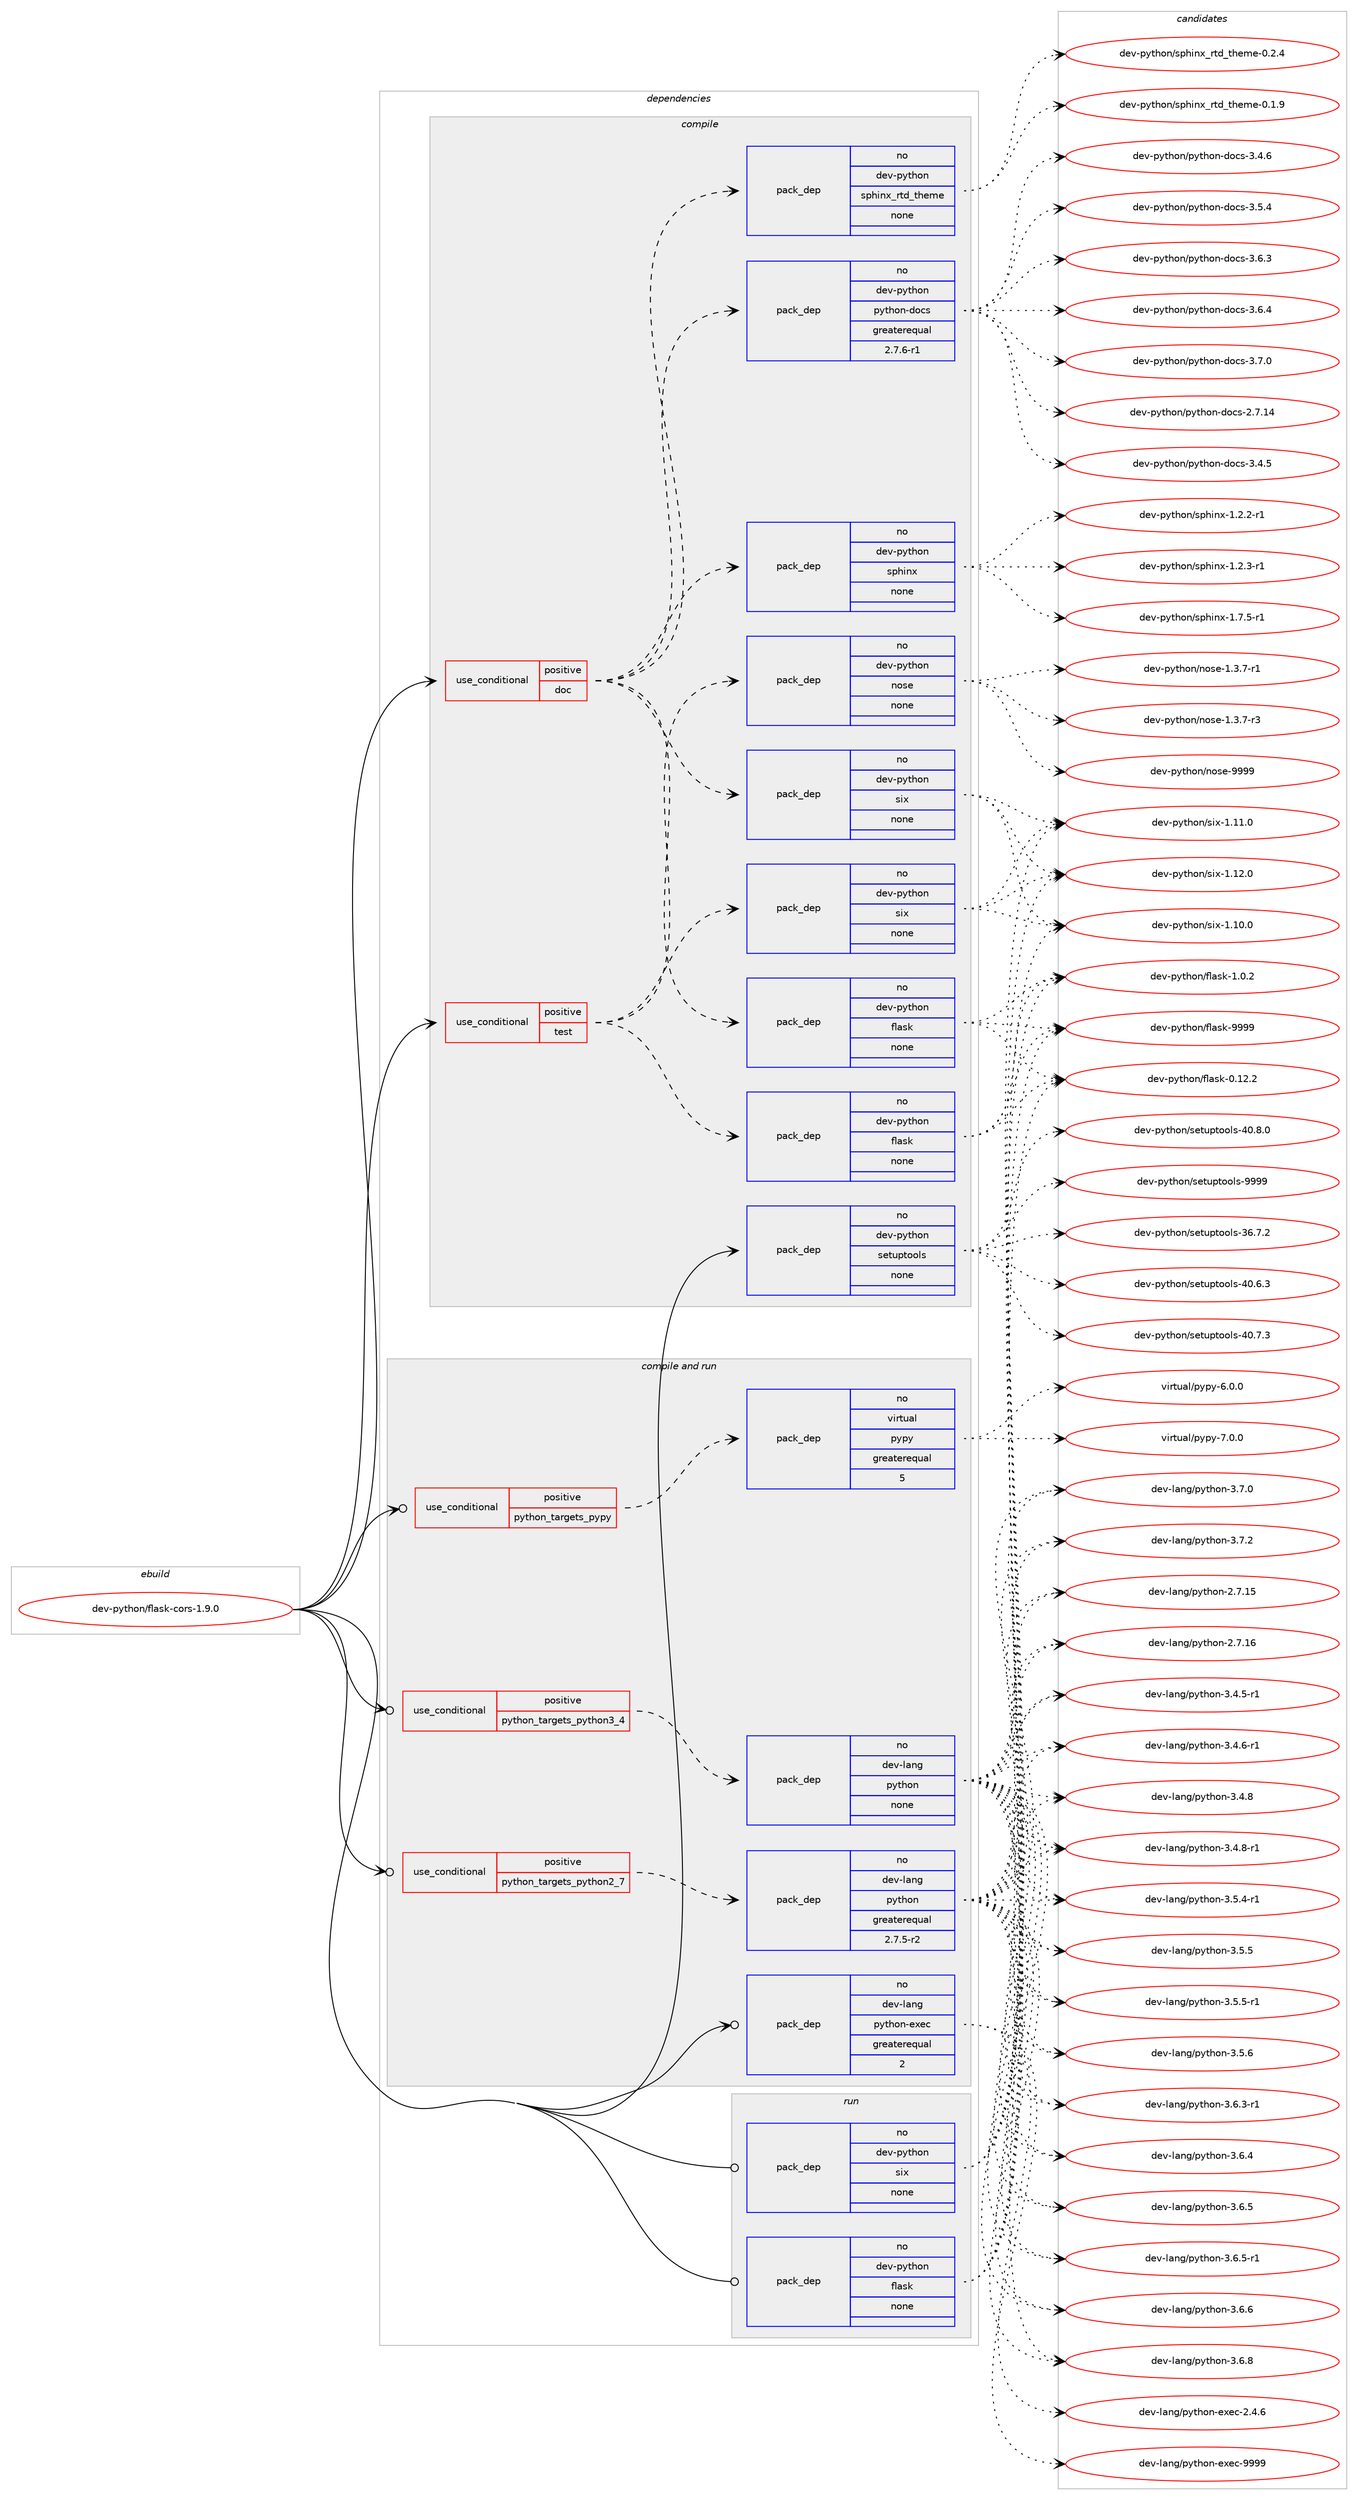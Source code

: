 digraph prolog {

# *************
# Graph options
# *************

newrank=true;
concentrate=true;
compound=true;
graph [rankdir=LR,fontname=Helvetica,fontsize=10,ranksep=1.5];#, ranksep=2.5, nodesep=0.2];
edge  [arrowhead=vee];
node  [fontname=Helvetica,fontsize=10];

# **********
# The ebuild
# **********

subgraph cluster_leftcol {
color=gray;
rank=same;
label=<<i>ebuild</i>>;
id [label="dev-python/flask-cors-1.9.0", color=red, width=4, href="../dev-python/flask-cors-1.9.0.svg"];
}

# ****************
# The dependencies
# ****************

subgraph cluster_midcol {
color=gray;
label=<<i>dependencies</i>>;
subgraph cluster_compile {
fillcolor="#eeeeee";
style=filled;
label=<<i>compile</i>>;
subgraph cond374361 {
dependency1409405 [label=<<TABLE BORDER="0" CELLBORDER="1" CELLSPACING="0" CELLPADDING="4"><TR><TD ROWSPAN="3" CELLPADDING="10">use_conditional</TD></TR><TR><TD>positive</TD></TR><TR><TD>doc</TD></TR></TABLE>>, shape=none, color=red];
subgraph pack1011785 {
dependency1409406 [label=<<TABLE BORDER="0" CELLBORDER="1" CELLSPACING="0" CELLPADDING="4" WIDTH="220"><TR><TD ROWSPAN="6" CELLPADDING="30">pack_dep</TD></TR><TR><TD WIDTH="110">no</TD></TR><TR><TD>dev-python</TD></TR><TR><TD>flask</TD></TR><TR><TD>none</TD></TR><TR><TD></TD></TR></TABLE>>, shape=none, color=blue];
}
dependency1409405:e -> dependency1409406:w [weight=20,style="dashed",arrowhead="vee"];
subgraph pack1011786 {
dependency1409407 [label=<<TABLE BORDER="0" CELLBORDER="1" CELLSPACING="0" CELLPADDING="4" WIDTH="220"><TR><TD ROWSPAN="6" CELLPADDING="30">pack_dep</TD></TR><TR><TD WIDTH="110">no</TD></TR><TR><TD>dev-python</TD></TR><TR><TD>six</TD></TR><TR><TD>none</TD></TR><TR><TD></TD></TR></TABLE>>, shape=none, color=blue];
}
dependency1409405:e -> dependency1409407:w [weight=20,style="dashed",arrowhead="vee"];
subgraph pack1011787 {
dependency1409408 [label=<<TABLE BORDER="0" CELLBORDER="1" CELLSPACING="0" CELLPADDING="4" WIDTH="220"><TR><TD ROWSPAN="6" CELLPADDING="30">pack_dep</TD></TR><TR><TD WIDTH="110">no</TD></TR><TR><TD>dev-python</TD></TR><TR><TD>sphinx</TD></TR><TR><TD>none</TD></TR><TR><TD></TD></TR></TABLE>>, shape=none, color=blue];
}
dependency1409405:e -> dependency1409408:w [weight=20,style="dashed",arrowhead="vee"];
subgraph pack1011788 {
dependency1409409 [label=<<TABLE BORDER="0" CELLBORDER="1" CELLSPACING="0" CELLPADDING="4" WIDTH="220"><TR><TD ROWSPAN="6" CELLPADDING="30">pack_dep</TD></TR><TR><TD WIDTH="110">no</TD></TR><TR><TD>dev-python</TD></TR><TR><TD>python-docs</TD></TR><TR><TD>greaterequal</TD></TR><TR><TD>2.7.6-r1</TD></TR></TABLE>>, shape=none, color=blue];
}
dependency1409405:e -> dependency1409409:w [weight=20,style="dashed",arrowhead="vee"];
subgraph pack1011789 {
dependency1409410 [label=<<TABLE BORDER="0" CELLBORDER="1" CELLSPACING="0" CELLPADDING="4" WIDTH="220"><TR><TD ROWSPAN="6" CELLPADDING="30">pack_dep</TD></TR><TR><TD WIDTH="110">no</TD></TR><TR><TD>dev-python</TD></TR><TR><TD>sphinx_rtd_theme</TD></TR><TR><TD>none</TD></TR><TR><TD></TD></TR></TABLE>>, shape=none, color=blue];
}
dependency1409405:e -> dependency1409410:w [weight=20,style="dashed",arrowhead="vee"];
}
id:e -> dependency1409405:w [weight=20,style="solid",arrowhead="vee"];
subgraph cond374362 {
dependency1409411 [label=<<TABLE BORDER="0" CELLBORDER="1" CELLSPACING="0" CELLPADDING="4"><TR><TD ROWSPAN="3" CELLPADDING="10">use_conditional</TD></TR><TR><TD>positive</TD></TR><TR><TD>test</TD></TR></TABLE>>, shape=none, color=red];
subgraph pack1011790 {
dependency1409412 [label=<<TABLE BORDER="0" CELLBORDER="1" CELLSPACING="0" CELLPADDING="4" WIDTH="220"><TR><TD ROWSPAN="6" CELLPADDING="30">pack_dep</TD></TR><TR><TD WIDTH="110">no</TD></TR><TR><TD>dev-python</TD></TR><TR><TD>flask</TD></TR><TR><TD>none</TD></TR><TR><TD></TD></TR></TABLE>>, shape=none, color=blue];
}
dependency1409411:e -> dependency1409412:w [weight=20,style="dashed",arrowhead="vee"];
subgraph pack1011791 {
dependency1409413 [label=<<TABLE BORDER="0" CELLBORDER="1" CELLSPACING="0" CELLPADDING="4" WIDTH="220"><TR><TD ROWSPAN="6" CELLPADDING="30">pack_dep</TD></TR><TR><TD WIDTH="110">no</TD></TR><TR><TD>dev-python</TD></TR><TR><TD>six</TD></TR><TR><TD>none</TD></TR><TR><TD></TD></TR></TABLE>>, shape=none, color=blue];
}
dependency1409411:e -> dependency1409413:w [weight=20,style="dashed",arrowhead="vee"];
subgraph pack1011792 {
dependency1409414 [label=<<TABLE BORDER="0" CELLBORDER="1" CELLSPACING="0" CELLPADDING="4" WIDTH="220"><TR><TD ROWSPAN="6" CELLPADDING="30">pack_dep</TD></TR><TR><TD WIDTH="110">no</TD></TR><TR><TD>dev-python</TD></TR><TR><TD>nose</TD></TR><TR><TD>none</TD></TR><TR><TD></TD></TR></TABLE>>, shape=none, color=blue];
}
dependency1409411:e -> dependency1409414:w [weight=20,style="dashed",arrowhead="vee"];
}
id:e -> dependency1409411:w [weight=20,style="solid",arrowhead="vee"];
subgraph pack1011793 {
dependency1409415 [label=<<TABLE BORDER="0" CELLBORDER="1" CELLSPACING="0" CELLPADDING="4" WIDTH="220"><TR><TD ROWSPAN="6" CELLPADDING="30">pack_dep</TD></TR><TR><TD WIDTH="110">no</TD></TR><TR><TD>dev-python</TD></TR><TR><TD>setuptools</TD></TR><TR><TD>none</TD></TR><TR><TD></TD></TR></TABLE>>, shape=none, color=blue];
}
id:e -> dependency1409415:w [weight=20,style="solid",arrowhead="vee"];
}
subgraph cluster_compileandrun {
fillcolor="#eeeeee";
style=filled;
label=<<i>compile and run</i>>;
subgraph cond374363 {
dependency1409416 [label=<<TABLE BORDER="0" CELLBORDER="1" CELLSPACING="0" CELLPADDING="4"><TR><TD ROWSPAN="3" CELLPADDING="10">use_conditional</TD></TR><TR><TD>positive</TD></TR><TR><TD>python_targets_pypy</TD></TR></TABLE>>, shape=none, color=red];
subgraph pack1011794 {
dependency1409417 [label=<<TABLE BORDER="0" CELLBORDER="1" CELLSPACING="0" CELLPADDING="4" WIDTH="220"><TR><TD ROWSPAN="6" CELLPADDING="30">pack_dep</TD></TR><TR><TD WIDTH="110">no</TD></TR><TR><TD>virtual</TD></TR><TR><TD>pypy</TD></TR><TR><TD>greaterequal</TD></TR><TR><TD>5</TD></TR></TABLE>>, shape=none, color=blue];
}
dependency1409416:e -> dependency1409417:w [weight=20,style="dashed",arrowhead="vee"];
}
id:e -> dependency1409416:w [weight=20,style="solid",arrowhead="odotvee"];
subgraph cond374364 {
dependency1409418 [label=<<TABLE BORDER="0" CELLBORDER="1" CELLSPACING="0" CELLPADDING="4"><TR><TD ROWSPAN="3" CELLPADDING="10">use_conditional</TD></TR><TR><TD>positive</TD></TR><TR><TD>python_targets_python2_7</TD></TR></TABLE>>, shape=none, color=red];
subgraph pack1011795 {
dependency1409419 [label=<<TABLE BORDER="0" CELLBORDER="1" CELLSPACING="0" CELLPADDING="4" WIDTH="220"><TR><TD ROWSPAN="6" CELLPADDING="30">pack_dep</TD></TR><TR><TD WIDTH="110">no</TD></TR><TR><TD>dev-lang</TD></TR><TR><TD>python</TD></TR><TR><TD>greaterequal</TD></TR><TR><TD>2.7.5-r2</TD></TR></TABLE>>, shape=none, color=blue];
}
dependency1409418:e -> dependency1409419:w [weight=20,style="dashed",arrowhead="vee"];
}
id:e -> dependency1409418:w [weight=20,style="solid",arrowhead="odotvee"];
subgraph cond374365 {
dependency1409420 [label=<<TABLE BORDER="0" CELLBORDER="1" CELLSPACING="0" CELLPADDING="4"><TR><TD ROWSPAN="3" CELLPADDING="10">use_conditional</TD></TR><TR><TD>positive</TD></TR><TR><TD>python_targets_python3_4</TD></TR></TABLE>>, shape=none, color=red];
subgraph pack1011796 {
dependency1409421 [label=<<TABLE BORDER="0" CELLBORDER="1" CELLSPACING="0" CELLPADDING="4" WIDTH="220"><TR><TD ROWSPAN="6" CELLPADDING="30">pack_dep</TD></TR><TR><TD WIDTH="110">no</TD></TR><TR><TD>dev-lang</TD></TR><TR><TD>python</TD></TR><TR><TD>none</TD></TR><TR><TD></TD></TR></TABLE>>, shape=none, color=blue];
}
dependency1409420:e -> dependency1409421:w [weight=20,style="dashed",arrowhead="vee"];
}
id:e -> dependency1409420:w [weight=20,style="solid",arrowhead="odotvee"];
subgraph pack1011797 {
dependency1409422 [label=<<TABLE BORDER="0" CELLBORDER="1" CELLSPACING="0" CELLPADDING="4" WIDTH="220"><TR><TD ROWSPAN="6" CELLPADDING="30">pack_dep</TD></TR><TR><TD WIDTH="110">no</TD></TR><TR><TD>dev-lang</TD></TR><TR><TD>python-exec</TD></TR><TR><TD>greaterequal</TD></TR><TR><TD>2</TD></TR></TABLE>>, shape=none, color=blue];
}
id:e -> dependency1409422:w [weight=20,style="solid",arrowhead="odotvee"];
}
subgraph cluster_run {
fillcolor="#eeeeee";
style=filled;
label=<<i>run</i>>;
subgraph pack1011798 {
dependency1409423 [label=<<TABLE BORDER="0" CELLBORDER="1" CELLSPACING="0" CELLPADDING="4" WIDTH="220"><TR><TD ROWSPAN="6" CELLPADDING="30">pack_dep</TD></TR><TR><TD WIDTH="110">no</TD></TR><TR><TD>dev-python</TD></TR><TR><TD>flask</TD></TR><TR><TD>none</TD></TR><TR><TD></TD></TR></TABLE>>, shape=none, color=blue];
}
id:e -> dependency1409423:w [weight=20,style="solid",arrowhead="odot"];
subgraph pack1011799 {
dependency1409424 [label=<<TABLE BORDER="0" CELLBORDER="1" CELLSPACING="0" CELLPADDING="4" WIDTH="220"><TR><TD ROWSPAN="6" CELLPADDING="30">pack_dep</TD></TR><TR><TD WIDTH="110">no</TD></TR><TR><TD>dev-python</TD></TR><TR><TD>six</TD></TR><TR><TD>none</TD></TR><TR><TD></TD></TR></TABLE>>, shape=none, color=blue];
}
id:e -> dependency1409424:w [weight=20,style="solid",arrowhead="odot"];
}
}

# **************
# The candidates
# **************

subgraph cluster_choices {
rank=same;
color=gray;
label=<<i>candidates</i>>;

subgraph choice1011785 {
color=black;
nodesep=1;
choice10010111845112121116104111110471021089711510745484649504650 [label="dev-python/flask-0.12.2", color=red, width=4,href="../dev-python/flask-0.12.2.svg"];
choice100101118451121211161041111104710210897115107454946484650 [label="dev-python/flask-1.0.2", color=red, width=4,href="../dev-python/flask-1.0.2.svg"];
choice1001011184511212111610411111047102108971151074557575757 [label="dev-python/flask-9999", color=red, width=4,href="../dev-python/flask-9999.svg"];
dependency1409406:e -> choice10010111845112121116104111110471021089711510745484649504650:w [style=dotted,weight="100"];
dependency1409406:e -> choice100101118451121211161041111104710210897115107454946484650:w [style=dotted,weight="100"];
dependency1409406:e -> choice1001011184511212111610411111047102108971151074557575757:w [style=dotted,weight="100"];
}
subgraph choice1011786 {
color=black;
nodesep=1;
choice100101118451121211161041111104711510512045494649484648 [label="dev-python/six-1.10.0", color=red, width=4,href="../dev-python/six-1.10.0.svg"];
choice100101118451121211161041111104711510512045494649494648 [label="dev-python/six-1.11.0", color=red, width=4,href="../dev-python/six-1.11.0.svg"];
choice100101118451121211161041111104711510512045494649504648 [label="dev-python/six-1.12.0", color=red, width=4,href="../dev-python/six-1.12.0.svg"];
dependency1409407:e -> choice100101118451121211161041111104711510512045494649484648:w [style=dotted,weight="100"];
dependency1409407:e -> choice100101118451121211161041111104711510512045494649494648:w [style=dotted,weight="100"];
dependency1409407:e -> choice100101118451121211161041111104711510512045494649504648:w [style=dotted,weight="100"];
}
subgraph choice1011787 {
color=black;
nodesep=1;
choice10010111845112121116104111110471151121041051101204549465046504511449 [label="dev-python/sphinx-1.2.2-r1", color=red, width=4,href="../dev-python/sphinx-1.2.2-r1.svg"];
choice10010111845112121116104111110471151121041051101204549465046514511449 [label="dev-python/sphinx-1.2.3-r1", color=red, width=4,href="../dev-python/sphinx-1.2.3-r1.svg"];
choice10010111845112121116104111110471151121041051101204549465546534511449 [label="dev-python/sphinx-1.7.5-r1", color=red, width=4,href="../dev-python/sphinx-1.7.5-r1.svg"];
dependency1409408:e -> choice10010111845112121116104111110471151121041051101204549465046504511449:w [style=dotted,weight="100"];
dependency1409408:e -> choice10010111845112121116104111110471151121041051101204549465046514511449:w [style=dotted,weight="100"];
dependency1409408:e -> choice10010111845112121116104111110471151121041051101204549465546534511449:w [style=dotted,weight="100"];
}
subgraph choice1011788 {
color=black;
nodesep=1;
choice1001011184511212111610411111047112121116104111110451001119911545504655464952 [label="dev-python/python-docs-2.7.14", color=red, width=4,href="../dev-python/python-docs-2.7.14.svg"];
choice10010111845112121116104111110471121211161041111104510011199115455146524653 [label="dev-python/python-docs-3.4.5", color=red, width=4,href="../dev-python/python-docs-3.4.5.svg"];
choice10010111845112121116104111110471121211161041111104510011199115455146524654 [label="dev-python/python-docs-3.4.6", color=red, width=4,href="../dev-python/python-docs-3.4.6.svg"];
choice10010111845112121116104111110471121211161041111104510011199115455146534652 [label="dev-python/python-docs-3.5.4", color=red, width=4,href="../dev-python/python-docs-3.5.4.svg"];
choice10010111845112121116104111110471121211161041111104510011199115455146544651 [label="dev-python/python-docs-3.6.3", color=red, width=4,href="../dev-python/python-docs-3.6.3.svg"];
choice10010111845112121116104111110471121211161041111104510011199115455146544652 [label="dev-python/python-docs-3.6.4", color=red, width=4,href="../dev-python/python-docs-3.6.4.svg"];
choice10010111845112121116104111110471121211161041111104510011199115455146554648 [label="dev-python/python-docs-3.7.0", color=red, width=4,href="../dev-python/python-docs-3.7.0.svg"];
dependency1409409:e -> choice1001011184511212111610411111047112121116104111110451001119911545504655464952:w [style=dotted,weight="100"];
dependency1409409:e -> choice10010111845112121116104111110471121211161041111104510011199115455146524653:w [style=dotted,weight="100"];
dependency1409409:e -> choice10010111845112121116104111110471121211161041111104510011199115455146524654:w [style=dotted,weight="100"];
dependency1409409:e -> choice10010111845112121116104111110471121211161041111104510011199115455146534652:w [style=dotted,weight="100"];
dependency1409409:e -> choice10010111845112121116104111110471121211161041111104510011199115455146544651:w [style=dotted,weight="100"];
dependency1409409:e -> choice10010111845112121116104111110471121211161041111104510011199115455146544652:w [style=dotted,weight="100"];
dependency1409409:e -> choice10010111845112121116104111110471121211161041111104510011199115455146554648:w [style=dotted,weight="100"];
}
subgraph choice1011789 {
color=black;
nodesep=1;
choice10010111845112121116104111110471151121041051101209511411610095116104101109101454846494657 [label="dev-python/sphinx_rtd_theme-0.1.9", color=red, width=4,href="../dev-python/sphinx_rtd_theme-0.1.9.svg"];
choice10010111845112121116104111110471151121041051101209511411610095116104101109101454846504652 [label="dev-python/sphinx_rtd_theme-0.2.4", color=red, width=4,href="../dev-python/sphinx_rtd_theme-0.2.4.svg"];
dependency1409410:e -> choice10010111845112121116104111110471151121041051101209511411610095116104101109101454846494657:w [style=dotted,weight="100"];
dependency1409410:e -> choice10010111845112121116104111110471151121041051101209511411610095116104101109101454846504652:w [style=dotted,weight="100"];
}
subgraph choice1011790 {
color=black;
nodesep=1;
choice10010111845112121116104111110471021089711510745484649504650 [label="dev-python/flask-0.12.2", color=red, width=4,href="../dev-python/flask-0.12.2.svg"];
choice100101118451121211161041111104710210897115107454946484650 [label="dev-python/flask-1.0.2", color=red, width=4,href="../dev-python/flask-1.0.2.svg"];
choice1001011184511212111610411111047102108971151074557575757 [label="dev-python/flask-9999", color=red, width=4,href="../dev-python/flask-9999.svg"];
dependency1409412:e -> choice10010111845112121116104111110471021089711510745484649504650:w [style=dotted,weight="100"];
dependency1409412:e -> choice100101118451121211161041111104710210897115107454946484650:w [style=dotted,weight="100"];
dependency1409412:e -> choice1001011184511212111610411111047102108971151074557575757:w [style=dotted,weight="100"];
}
subgraph choice1011791 {
color=black;
nodesep=1;
choice100101118451121211161041111104711510512045494649484648 [label="dev-python/six-1.10.0", color=red, width=4,href="../dev-python/six-1.10.0.svg"];
choice100101118451121211161041111104711510512045494649494648 [label="dev-python/six-1.11.0", color=red, width=4,href="../dev-python/six-1.11.0.svg"];
choice100101118451121211161041111104711510512045494649504648 [label="dev-python/six-1.12.0", color=red, width=4,href="../dev-python/six-1.12.0.svg"];
dependency1409413:e -> choice100101118451121211161041111104711510512045494649484648:w [style=dotted,weight="100"];
dependency1409413:e -> choice100101118451121211161041111104711510512045494649494648:w [style=dotted,weight="100"];
dependency1409413:e -> choice100101118451121211161041111104711510512045494649504648:w [style=dotted,weight="100"];
}
subgraph choice1011792 {
color=black;
nodesep=1;
choice10010111845112121116104111110471101111151014549465146554511449 [label="dev-python/nose-1.3.7-r1", color=red, width=4,href="../dev-python/nose-1.3.7-r1.svg"];
choice10010111845112121116104111110471101111151014549465146554511451 [label="dev-python/nose-1.3.7-r3", color=red, width=4,href="../dev-python/nose-1.3.7-r3.svg"];
choice10010111845112121116104111110471101111151014557575757 [label="dev-python/nose-9999", color=red, width=4,href="../dev-python/nose-9999.svg"];
dependency1409414:e -> choice10010111845112121116104111110471101111151014549465146554511449:w [style=dotted,weight="100"];
dependency1409414:e -> choice10010111845112121116104111110471101111151014549465146554511451:w [style=dotted,weight="100"];
dependency1409414:e -> choice10010111845112121116104111110471101111151014557575757:w [style=dotted,weight="100"];
}
subgraph choice1011793 {
color=black;
nodesep=1;
choice100101118451121211161041111104711510111611711211611111110811545515446554650 [label="dev-python/setuptools-36.7.2", color=red, width=4,href="../dev-python/setuptools-36.7.2.svg"];
choice100101118451121211161041111104711510111611711211611111110811545524846544651 [label="dev-python/setuptools-40.6.3", color=red, width=4,href="../dev-python/setuptools-40.6.3.svg"];
choice100101118451121211161041111104711510111611711211611111110811545524846554651 [label="dev-python/setuptools-40.7.3", color=red, width=4,href="../dev-python/setuptools-40.7.3.svg"];
choice100101118451121211161041111104711510111611711211611111110811545524846564648 [label="dev-python/setuptools-40.8.0", color=red, width=4,href="../dev-python/setuptools-40.8.0.svg"];
choice10010111845112121116104111110471151011161171121161111111081154557575757 [label="dev-python/setuptools-9999", color=red, width=4,href="../dev-python/setuptools-9999.svg"];
dependency1409415:e -> choice100101118451121211161041111104711510111611711211611111110811545515446554650:w [style=dotted,weight="100"];
dependency1409415:e -> choice100101118451121211161041111104711510111611711211611111110811545524846544651:w [style=dotted,weight="100"];
dependency1409415:e -> choice100101118451121211161041111104711510111611711211611111110811545524846554651:w [style=dotted,weight="100"];
dependency1409415:e -> choice100101118451121211161041111104711510111611711211611111110811545524846564648:w [style=dotted,weight="100"];
dependency1409415:e -> choice10010111845112121116104111110471151011161171121161111111081154557575757:w [style=dotted,weight="100"];
}
subgraph choice1011794 {
color=black;
nodesep=1;
choice1181051141161179710847112121112121455446484648 [label="virtual/pypy-6.0.0", color=red, width=4,href="../virtual/pypy-6.0.0.svg"];
choice1181051141161179710847112121112121455546484648 [label="virtual/pypy-7.0.0", color=red, width=4,href="../virtual/pypy-7.0.0.svg"];
dependency1409417:e -> choice1181051141161179710847112121112121455446484648:w [style=dotted,weight="100"];
dependency1409417:e -> choice1181051141161179710847112121112121455546484648:w [style=dotted,weight="100"];
}
subgraph choice1011795 {
color=black;
nodesep=1;
choice10010111845108971101034711212111610411111045504655464953 [label="dev-lang/python-2.7.15", color=red, width=4,href="../dev-lang/python-2.7.15.svg"];
choice10010111845108971101034711212111610411111045504655464954 [label="dev-lang/python-2.7.16", color=red, width=4,href="../dev-lang/python-2.7.16.svg"];
choice1001011184510897110103471121211161041111104551465246534511449 [label="dev-lang/python-3.4.5-r1", color=red, width=4,href="../dev-lang/python-3.4.5-r1.svg"];
choice1001011184510897110103471121211161041111104551465246544511449 [label="dev-lang/python-3.4.6-r1", color=red, width=4,href="../dev-lang/python-3.4.6-r1.svg"];
choice100101118451089711010347112121116104111110455146524656 [label="dev-lang/python-3.4.8", color=red, width=4,href="../dev-lang/python-3.4.8.svg"];
choice1001011184510897110103471121211161041111104551465246564511449 [label="dev-lang/python-3.4.8-r1", color=red, width=4,href="../dev-lang/python-3.4.8-r1.svg"];
choice1001011184510897110103471121211161041111104551465346524511449 [label="dev-lang/python-3.5.4-r1", color=red, width=4,href="../dev-lang/python-3.5.4-r1.svg"];
choice100101118451089711010347112121116104111110455146534653 [label="dev-lang/python-3.5.5", color=red, width=4,href="../dev-lang/python-3.5.5.svg"];
choice1001011184510897110103471121211161041111104551465346534511449 [label="dev-lang/python-3.5.5-r1", color=red, width=4,href="../dev-lang/python-3.5.5-r1.svg"];
choice100101118451089711010347112121116104111110455146534654 [label="dev-lang/python-3.5.6", color=red, width=4,href="../dev-lang/python-3.5.6.svg"];
choice1001011184510897110103471121211161041111104551465446514511449 [label="dev-lang/python-3.6.3-r1", color=red, width=4,href="../dev-lang/python-3.6.3-r1.svg"];
choice100101118451089711010347112121116104111110455146544652 [label="dev-lang/python-3.6.4", color=red, width=4,href="../dev-lang/python-3.6.4.svg"];
choice100101118451089711010347112121116104111110455146544653 [label="dev-lang/python-3.6.5", color=red, width=4,href="../dev-lang/python-3.6.5.svg"];
choice1001011184510897110103471121211161041111104551465446534511449 [label="dev-lang/python-3.6.5-r1", color=red, width=4,href="../dev-lang/python-3.6.5-r1.svg"];
choice100101118451089711010347112121116104111110455146544654 [label="dev-lang/python-3.6.6", color=red, width=4,href="../dev-lang/python-3.6.6.svg"];
choice100101118451089711010347112121116104111110455146544656 [label="dev-lang/python-3.6.8", color=red, width=4,href="../dev-lang/python-3.6.8.svg"];
choice100101118451089711010347112121116104111110455146554648 [label="dev-lang/python-3.7.0", color=red, width=4,href="../dev-lang/python-3.7.0.svg"];
choice100101118451089711010347112121116104111110455146554650 [label="dev-lang/python-3.7.2", color=red, width=4,href="../dev-lang/python-3.7.2.svg"];
dependency1409419:e -> choice10010111845108971101034711212111610411111045504655464953:w [style=dotted,weight="100"];
dependency1409419:e -> choice10010111845108971101034711212111610411111045504655464954:w [style=dotted,weight="100"];
dependency1409419:e -> choice1001011184510897110103471121211161041111104551465246534511449:w [style=dotted,weight="100"];
dependency1409419:e -> choice1001011184510897110103471121211161041111104551465246544511449:w [style=dotted,weight="100"];
dependency1409419:e -> choice100101118451089711010347112121116104111110455146524656:w [style=dotted,weight="100"];
dependency1409419:e -> choice1001011184510897110103471121211161041111104551465246564511449:w [style=dotted,weight="100"];
dependency1409419:e -> choice1001011184510897110103471121211161041111104551465346524511449:w [style=dotted,weight="100"];
dependency1409419:e -> choice100101118451089711010347112121116104111110455146534653:w [style=dotted,weight="100"];
dependency1409419:e -> choice1001011184510897110103471121211161041111104551465346534511449:w [style=dotted,weight="100"];
dependency1409419:e -> choice100101118451089711010347112121116104111110455146534654:w [style=dotted,weight="100"];
dependency1409419:e -> choice1001011184510897110103471121211161041111104551465446514511449:w [style=dotted,weight="100"];
dependency1409419:e -> choice100101118451089711010347112121116104111110455146544652:w [style=dotted,weight="100"];
dependency1409419:e -> choice100101118451089711010347112121116104111110455146544653:w [style=dotted,weight="100"];
dependency1409419:e -> choice1001011184510897110103471121211161041111104551465446534511449:w [style=dotted,weight="100"];
dependency1409419:e -> choice100101118451089711010347112121116104111110455146544654:w [style=dotted,weight="100"];
dependency1409419:e -> choice100101118451089711010347112121116104111110455146544656:w [style=dotted,weight="100"];
dependency1409419:e -> choice100101118451089711010347112121116104111110455146554648:w [style=dotted,weight="100"];
dependency1409419:e -> choice100101118451089711010347112121116104111110455146554650:w [style=dotted,weight="100"];
}
subgraph choice1011796 {
color=black;
nodesep=1;
choice10010111845108971101034711212111610411111045504655464953 [label="dev-lang/python-2.7.15", color=red, width=4,href="../dev-lang/python-2.7.15.svg"];
choice10010111845108971101034711212111610411111045504655464954 [label="dev-lang/python-2.7.16", color=red, width=4,href="../dev-lang/python-2.7.16.svg"];
choice1001011184510897110103471121211161041111104551465246534511449 [label="dev-lang/python-3.4.5-r1", color=red, width=4,href="../dev-lang/python-3.4.5-r1.svg"];
choice1001011184510897110103471121211161041111104551465246544511449 [label="dev-lang/python-3.4.6-r1", color=red, width=4,href="../dev-lang/python-3.4.6-r1.svg"];
choice100101118451089711010347112121116104111110455146524656 [label="dev-lang/python-3.4.8", color=red, width=4,href="../dev-lang/python-3.4.8.svg"];
choice1001011184510897110103471121211161041111104551465246564511449 [label="dev-lang/python-3.4.8-r1", color=red, width=4,href="../dev-lang/python-3.4.8-r1.svg"];
choice1001011184510897110103471121211161041111104551465346524511449 [label="dev-lang/python-3.5.4-r1", color=red, width=4,href="../dev-lang/python-3.5.4-r1.svg"];
choice100101118451089711010347112121116104111110455146534653 [label="dev-lang/python-3.5.5", color=red, width=4,href="../dev-lang/python-3.5.5.svg"];
choice1001011184510897110103471121211161041111104551465346534511449 [label="dev-lang/python-3.5.5-r1", color=red, width=4,href="../dev-lang/python-3.5.5-r1.svg"];
choice100101118451089711010347112121116104111110455146534654 [label="dev-lang/python-3.5.6", color=red, width=4,href="../dev-lang/python-3.5.6.svg"];
choice1001011184510897110103471121211161041111104551465446514511449 [label="dev-lang/python-3.6.3-r1", color=red, width=4,href="../dev-lang/python-3.6.3-r1.svg"];
choice100101118451089711010347112121116104111110455146544652 [label="dev-lang/python-3.6.4", color=red, width=4,href="../dev-lang/python-3.6.4.svg"];
choice100101118451089711010347112121116104111110455146544653 [label="dev-lang/python-3.6.5", color=red, width=4,href="../dev-lang/python-3.6.5.svg"];
choice1001011184510897110103471121211161041111104551465446534511449 [label="dev-lang/python-3.6.5-r1", color=red, width=4,href="../dev-lang/python-3.6.5-r1.svg"];
choice100101118451089711010347112121116104111110455146544654 [label="dev-lang/python-3.6.6", color=red, width=4,href="../dev-lang/python-3.6.6.svg"];
choice100101118451089711010347112121116104111110455146544656 [label="dev-lang/python-3.6.8", color=red, width=4,href="../dev-lang/python-3.6.8.svg"];
choice100101118451089711010347112121116104111110455146554648 [label="dev-lang/python-3.7.0", color=red, width=4,href="../dev-lang/python-3.7.0.svg"];
choice100101118451089711010347112121116104111110455146554650 [label="dev-lang/python-3.7.2", color=red, width=4,href="../dev-lang/python-3.7.2.svg"];
dependency1409421:e -> choice10010111845108971101034711212111610411111045504655464953:w [style=dotted,weight="100"];
dependency1409421:e -> choice10010111845108971101034711212111610411111045504655464954:w [style=dotted,weight="100"];
dependency1409421:e -> choice1001011184510897110103471121211161041111104551465246534511449:w [style=dotted,weight="100"];
dependency1409421:e -> choice1001011184510897110103471121211161041111104551465246544511449:w [style=dotted,weight="100"];
dependency1409421:e -> choice100101118451089711010347112121116104111110455146524656:w [style=dotted,weight="100"];
dependency1409421:e -> choice1001011184510897110103471121211161041111104551465246564511449:w [style=dotted,weight="100"];
dependency1409421:e -> choice1001011184510897110103471121211161041111104551465346524511449:w [style=dotted,weight="100"];
dependency1409421:e -> choice100101118451089711010347112121116104111110455146534653:w [style=dotted,weight="100"];
dependency1409421:e -> choice1001011184510897110103471121211161041111104551465346534511449:w [style=dotted,weight="100"];
dependency1409421:e -> choice100101118451089711010347112121116104111110455146534654:w [style=dotted,weight="100"];
dependency1409421:e -> choice1001011184510897110103471121211161041111104551465446514511449:w [style=dotted,weight="100"];
dependency1409421:e -> choice100101118451089711010347112121116104111110455146544652:w [style=dotted,weight="100"];
dependency1409421:e -> choice100101118451089711010347112121116104111110455146544653:w [style=dotted,weight="100"];
dependency1409421:e -> choice1001011184510897110103471121211161041111104551465446534511449:w [style=dotted,weight="100"];
dependency1409421:e -> choice100101118451089711010347112121116104111110455146544654:w [style=dotted,weight="100"];
dependency1409421:e -> choice100101118451089711010347112121116104111110455146544656:w [style=dotted,weight="100"];
dependency1409421:e -> choice100101118451089711010347112121116104111110455146554648:w [style=dotted,weight="100"];
dependency1409421:e -> choice100101118451089711010347112121116104111110455146554650:w [style=dotted,weight="100"];
}
subgraph choice1011797 {
color=black;
nodesep=1;
choice1001011184510897110103471121211161041111104510112010199455046524654 [label="dev-lang/python-exec-2.4.6", color=red, width=4,href="../dev-lang/python-exec-2.4.6.svg"];
choice10010111845108971101034711212111610411111045101120101994557575757 [label="dev-lang/python-exec-9999", color=red, width=4,href="../dev-lang/python-exec-9999.svg"];
dependency1409422:e -> choice1001011184510897110103471121211161041111104510112010199455046524654:w [style=dotted,weight="100"];
dependency1409422:e -> choice10010111845108971101034711212111610411111045101120101994557575757:w [style=dotted,weight="100"];
}
subgraph choice1011798 {
color=black;
nodesep=1;
choice10010111845112121116104111110471021089711510745484649504650 [label="dev-python/flask-0.12.2", color=red, width=4,href="../dev-python/flask-0.12.2.svg"];
choice100101118451121211161041111104710210897115107454946484650 [label="dev-python/flask-1.0.2", color=red, width=4,href="../dev-python/flask-1.0.2.svg"];
choice1001011184511212111610411111047102108971151074557575757 [label="dev-python/flask-9999", color=red, width=4,href="../dev-python/flask-9999.svg"];
dependency1409423:e -> choice10010111845112121116104111110471021089711510745484649504650:w [style=dotted,weight="100"];
dependency1409423:e -> choice100101118451121211161041111104710210897115107454946484650:w [style=dotted,weight="100"];
dependency1409423:e -> choice1001011184511212111610411111047102108971151074557575757:w [style=dotted,weight="100"];
}
subgraph choice1011799 {
color=black;
nodesep=1;
choice100101118451121211161041111104711510512045494649484648 [label="dev-python/six-1.10.0", color=red, width=4,href="../dev-python/six-1.10.0.svg"];
choice100101118451121211161041111104711510512045494649494648 [label="dev-python/six-1.11.0", color=red, width=4,href="../dev-python/six-1.11.0.svg"];
choice100101118451121211161041111104711510512045494649504648 [label="dev-python/six-1.12.0", color=red, width=4,href="../dev-python/six-1.12.0.svg"];
dependency1409424:e -> choice100101118451121211161041111104711510512045494649484648:w [style=dotted,weight="100"];
dependency1409424:e -> choice100101118451121211161041111104711510512045494649494648:w [style=dotted,weight="100"];
dependency1409424:e -> choice100101118451121211161041111104711510512045494649504648:w [style=dotted,weight="100"];
}
}

}
